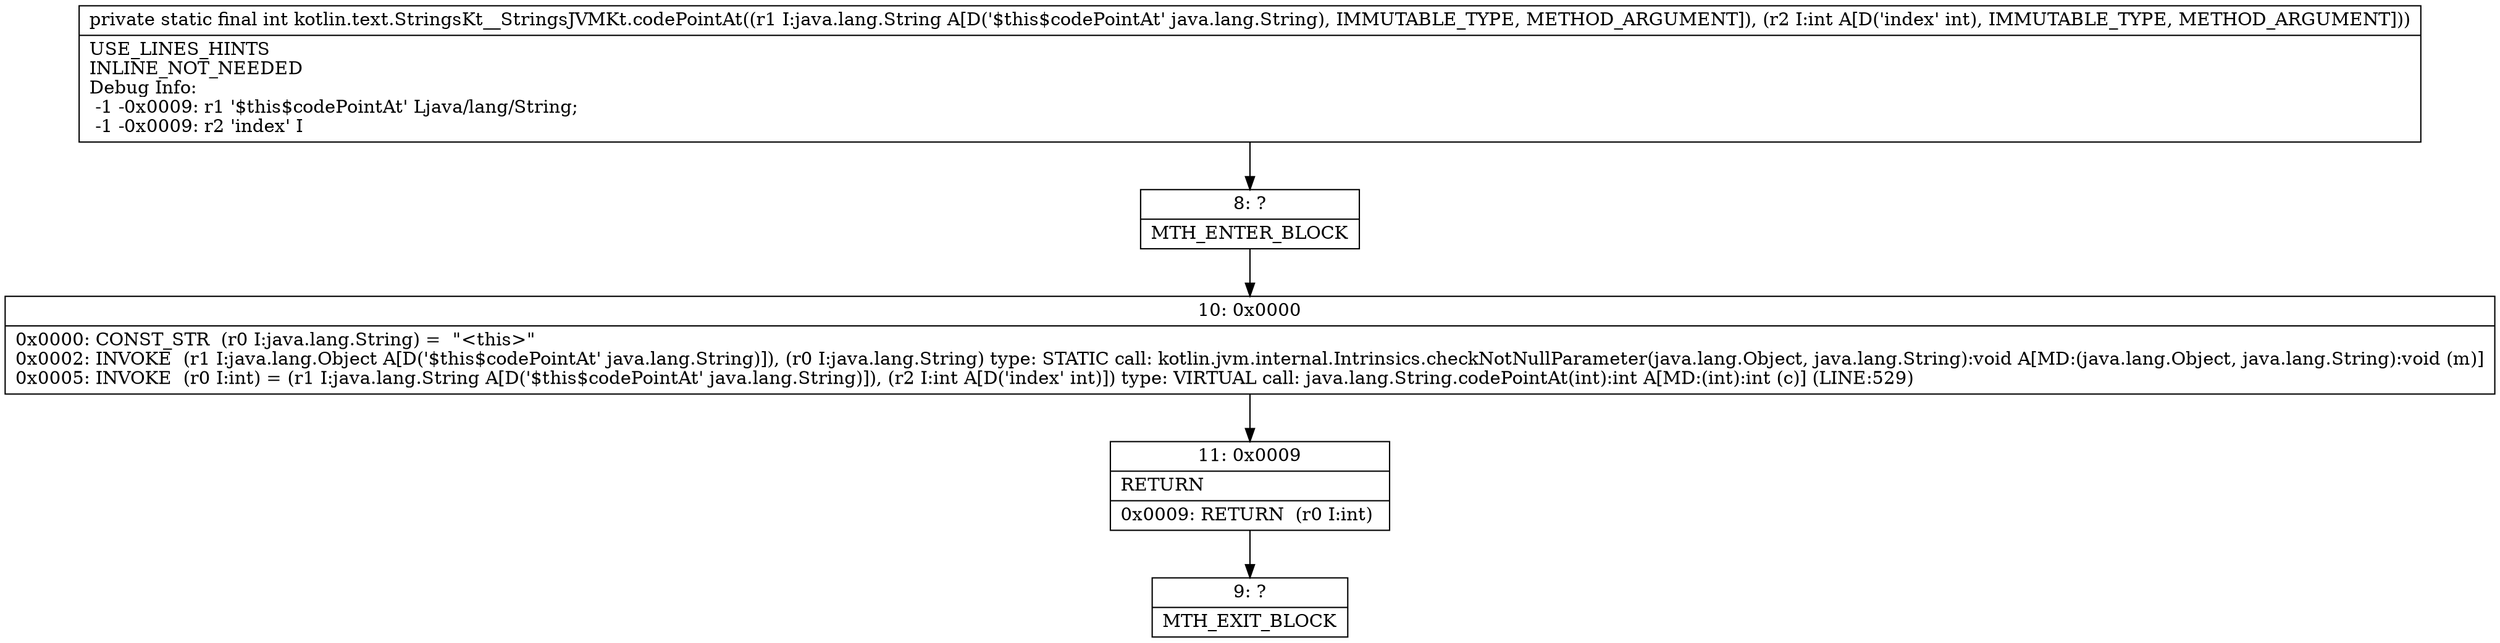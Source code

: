 digraph "CFG forkotlin.text.StringsKt__StringsJVMKt.codePointAt(Ljava\/lang\/String;I)I" {
Node_8 [shape=record,label="{8\:\ ?|MTH_ENTER_BLOCK\l}"];
Node_10 [shape=record,label="{10\:\ 0x0000|0x0000: CONST_STR  (r0 I:java.lang.String) =  \"\<this\>\" \l0x0002: INVOKE  (r1 I:java.lang.Object A[D('$this$codePointAt' java.lang.String)]), (r0 I:java.lang.String) type: STATIC call: kotlin.jvm.internal.Intrinsics.checkNotNullParameter(java.lang.Object, java.lang.String):void A[MD:(java.lang.Object, java.lang.String):void (m)]\l0x0005: INVOKE  (r0 I:int) = (r1 I:java.lang.String A[D('$this$codePointAt' java.lang.String)]), (r2 I:int A[D('index' int)]) type: VIRTUAL call: java.lang.String.codePointAt(int):int A[MD:(int):int (c)] (LINE:529)\l}"];
Node_11 [shape=record,label="{11\:\ 0x0009|RETURN\l|0x0009: RETURN  (r0 I:int) \l}"];
Node_9 [shape=record,label="{9\:\ ?|MTH_EXIT_BLOCK\l}"];
MethodNode[shape=record,label="{private static final int kotlin.text.StringsKt__StringsJVMKt.codePointAt((r1 I:java.lang.String A[D('$this$codePointAt' java.lang.String), IMMUTABLE_TYPE, METHOD_ARGUMENT]), (r2 I:int A[D('index' int), IMMUTABLE_TYPE, METHOD_ARGUMENT]))  | USE_LINES_HINTS\lINLINE_NOT_NEEDED\lDebug Info:\l  \-1 \-0x0009: r1 '$this$codePointAt' Ljava\/lang\/String;\l  \-1 \-0x0009: r2 'index' I\l}"];
MethodNode -> Node_8;Node_8 -> Node_10;
Node_10 -> Node_11;
Node_11 -> Node_9;
}

